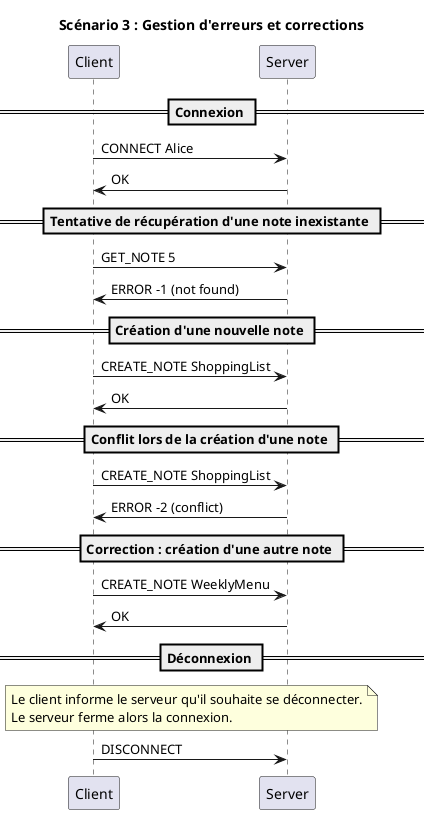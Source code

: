 @startuml no-tion-scenario-3

title "Scénario 3 : Gestion d'erreurs et corrections"

participant "Client" as c
participant "Server" as s

== Connexion ==

c->s : CONNECT Alice
s->c : OK

== Tentative de récupération d'une note inexistante ==

c->s : GET_NOTE 5
s->c : ERROR -1 (not found)

== Création d'une nouvelle note ==

c->s : CREATE_NOTE ShoppingList
s->c : OK

== Conflit lors de la création d'une note ==

c->s : CREATE_NOTE ShoppingList
s->c : ERROR -2 (conflict)

== Correction : création d'une autre note ==

c->s : CREATE_NOTE WeeklyMenu
s->c : OK

== Déconnexion ==

note over c, s
Le client informe le serveur qu'il souhaite se déconnecter.
Le serveur ferme alors la connexion.
end note

c->s : DISCONNECT

@enduml
